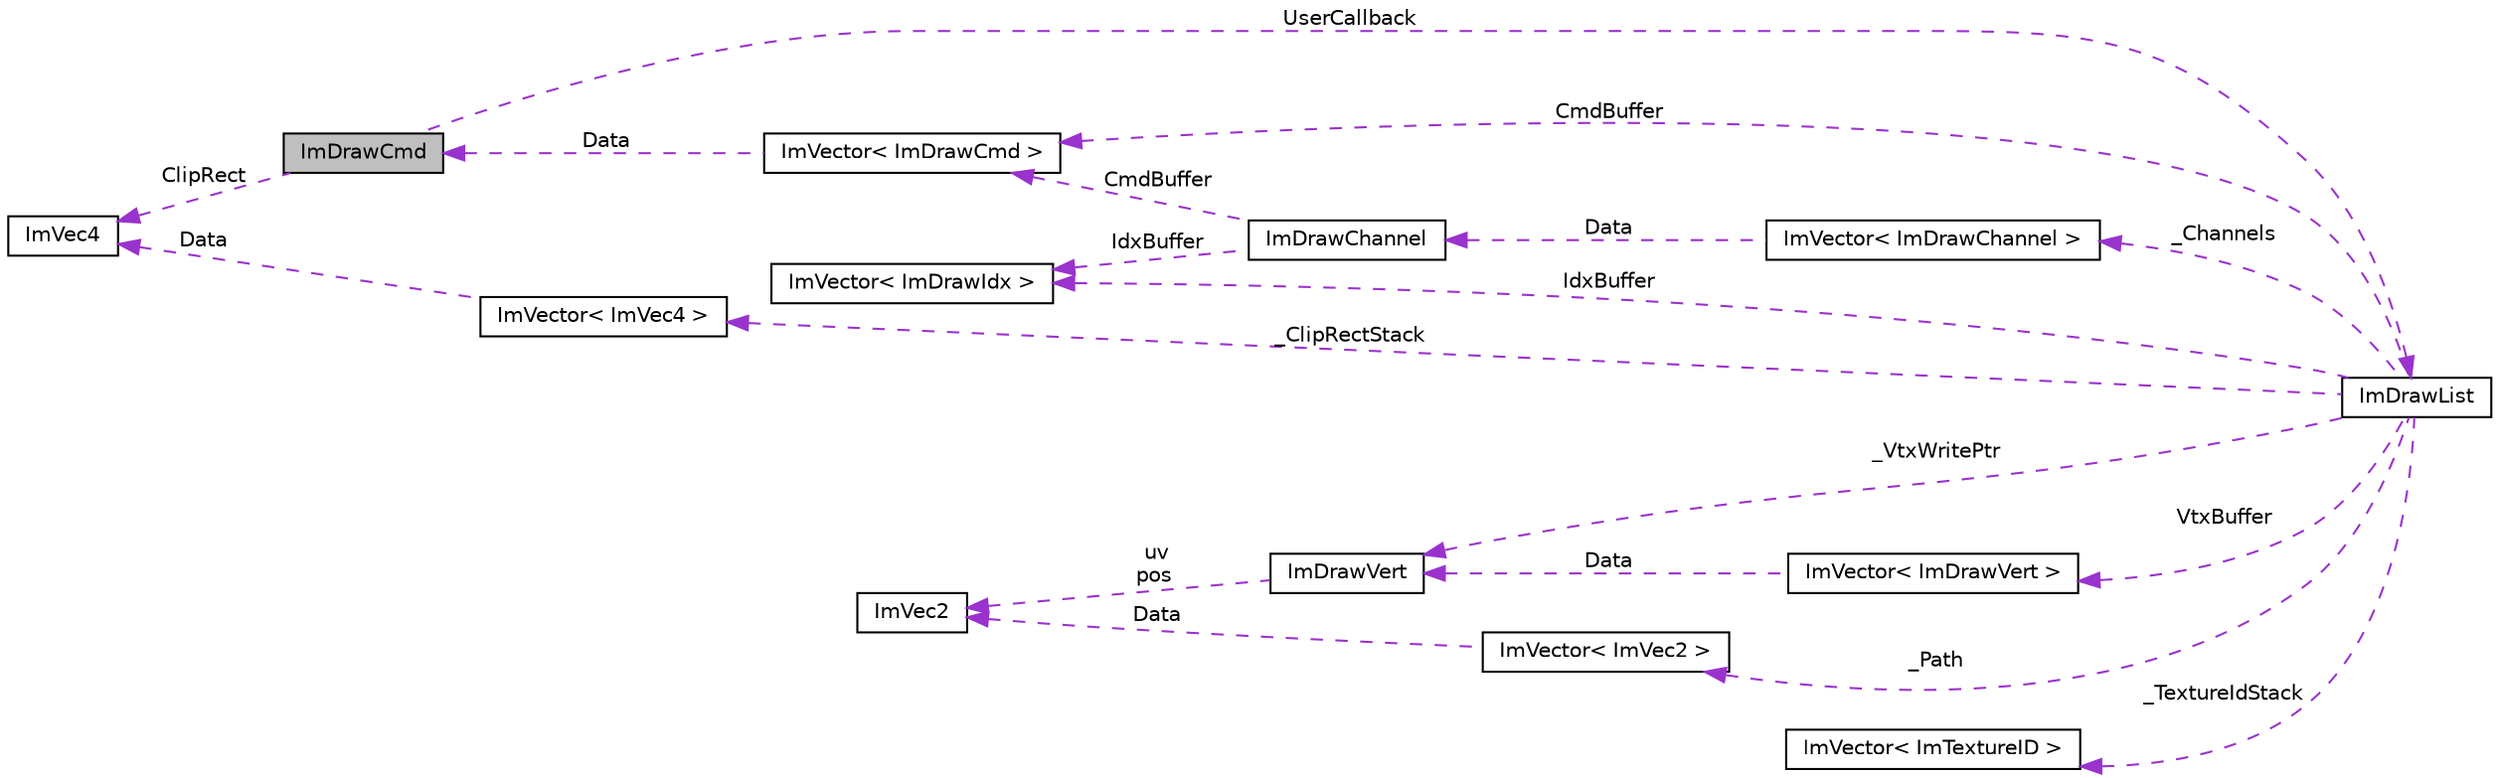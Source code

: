 digraph "ImDrawCmd"
{
  edge [fontname="Helvetica",fontsize="10",labelfontname="Helvetica",labelfontsize="10"];
  node [fontname="Helvetica",fontsize="10",shape=record];
  rankdir="LR";
  Node1 [label="ImDrawCmd",height=0.2,width=0.4,color="black", fillcolor="grey75", style="filled", fontcolor="black"];
  Node2 -> Node1 [dir="back",color="darkorchid3",fontsize="10",style="dashed",label=" ClipRect" ,fontname="Helvetica"];
  Node2 [label="ImVec4",height=0.2,width=0.4,color="black", fillcolor="white", style="filled",URL="$structImVec4.html"];
  Node3 -> Node1 [dir="back",color="darkorchid3",fontsize="10",style="dashed",label=" UserCallback" ,fontname="Helvetica"];
  Node3 [label="ImDrawList",height=0.2,width=0.4,color="black", fillcolor="white", style="filled",URL="$structImDrawList.html"];
  Node4 -> Node3 [dir="back",color="darkorchid3",fontsize="10",style="dashed",label=" _ClipRectStack" ,fontname="Helvetica"];
  Node4 [label="ImVector\< ImVec4 \>",height=0.2,width=0.4,color="black", fillcolor="white", style="filled",URL="$classImVector.html"];
  Node2 -> Node4 [dir="back",color="darkorchid3",fontsize="10",style="dashed",label=" Data" ,fontname="Helvetica"];
  Node5 -> Node3 [dir="back",color="darkorchid3",fontsize="10",style="dashed",label=" VtxBuffer" ,fontname="Helvetica"];
  Node5 [label="ImVector\< ImDrawVert \>",height=0.2,width=0.4,color="black", fillcolor="white", style="filled",URL="$classImVector.html"];
  Node6 -> Node5 [dir="back",color="darkorchid3",fontsize="10",style="dashed",label=" Data" ,fontname="Helvetica"];
  Node6 [label="ImDrawVert",height=0.2,width=0.4,color="black", fillcolor="white", style="filled",URL="$structImDrawVert.html"];
  Node7 -> Node6 [dir="back",color="darkorchid3",fontsize="10",style="dashed",label=" uv\npos" ,fontname="Helvetica"];
  Node7 [label="ImVec2",height=0.2,width=0.4,color="black", fillcolor="white", style="filled",URL="$structImVec2.html"];
  Node8 -> Node3 [dir="back",color="darkorchid3",fontsize="10",style="dashed",label=" _Channels" ,fontname="Helvetica"];
  Node8 [label="ImVector\< ImDrawChannel \>",height=0.2,width=0.4,color="black", fillcolor="white", style="filled",URL="$classImVector.html"];
  Node9 -> Node8 [dir="back",color="darkorchid3",fontsize="10",style="dashed",label=" Data" ,fontname="Helvetica"];
  Node9 [label="ImDrawChannel",height=0.2,width=0.4,color="black", fillcolor="white", style="filled",URL="$structImDrawChannel.html"];
  Node10 -> Node9 [dir="back",color="darkorchid3",fontsize="10",style="dashed",label=" CmdBuffer" ,fontname="Helvetica"];
  Node10 [label="ImVector\< ImDrawCmd \>",height=0.2,width=0.4,color="black", fillcolor="white", style="filled",URL="$classImVector.html"];
  Node1 -> Node10 [dir="back",color="darkorchid3",fontsize="10",style="dashed",label=" Data" ,fontname="Helvetica"];
  Node11 -> Node9 [dir="back",color="darkorchid3",fontsize="10",style="dashed",label=" IdxBuffer" ,fontname="Helvetica"];
  Node11 [label="ImVector\< ImDrawIdx \>",height=0.2,width=0.4,color="black", fillcolor="white", style="filled",URL="$classImVector.html"];
  Node12 -> Node3 [dir="back",color="darkorchid3",fontsize="10",style="dashed",label=" _Path" ,fontname="Helvetica"];
  Node12 [label="ImVector\< ImVec2 \>",height=0.2,width=0.4,color="black", fillcolor="white", style="filled",URL="$classImVector.html"];
  Node7 -> Node12 [dir="back",color="darkorchid3",fontsize="10",style="dashed",label=" Data" ,fontname="Helvetica"];
  Node6 -> Node3 [dir="back",color="darkorchid3",fontsize="10",style="dashed",label=" _VtxWritePtr" ,fontname="Helvetica"];
  Node10 -> Node3 [dir="back",color="darkorchid3",fontsize="10",style="dashed",label=" CmdBuffer" ,fontname="Helvetica"];
  Node11 -> Node3 [dir="back",color="darkorchid3",fontsize="10",style="dashed",label=" IdxBuffer" ,fontname="Helvetica"];
  Node13 -> Node3 [dir="back",color="darkorchid3",fontsize="10",style="dashed",label=" _TextureIdStack" ,fontname="Helvetica"];
  Node13 [label="ImVector\< ImTextureID \>",height=0.2,width=0.4,color="black", fillcolor="white", style="filled",URL="$classImVector.html"];
}
